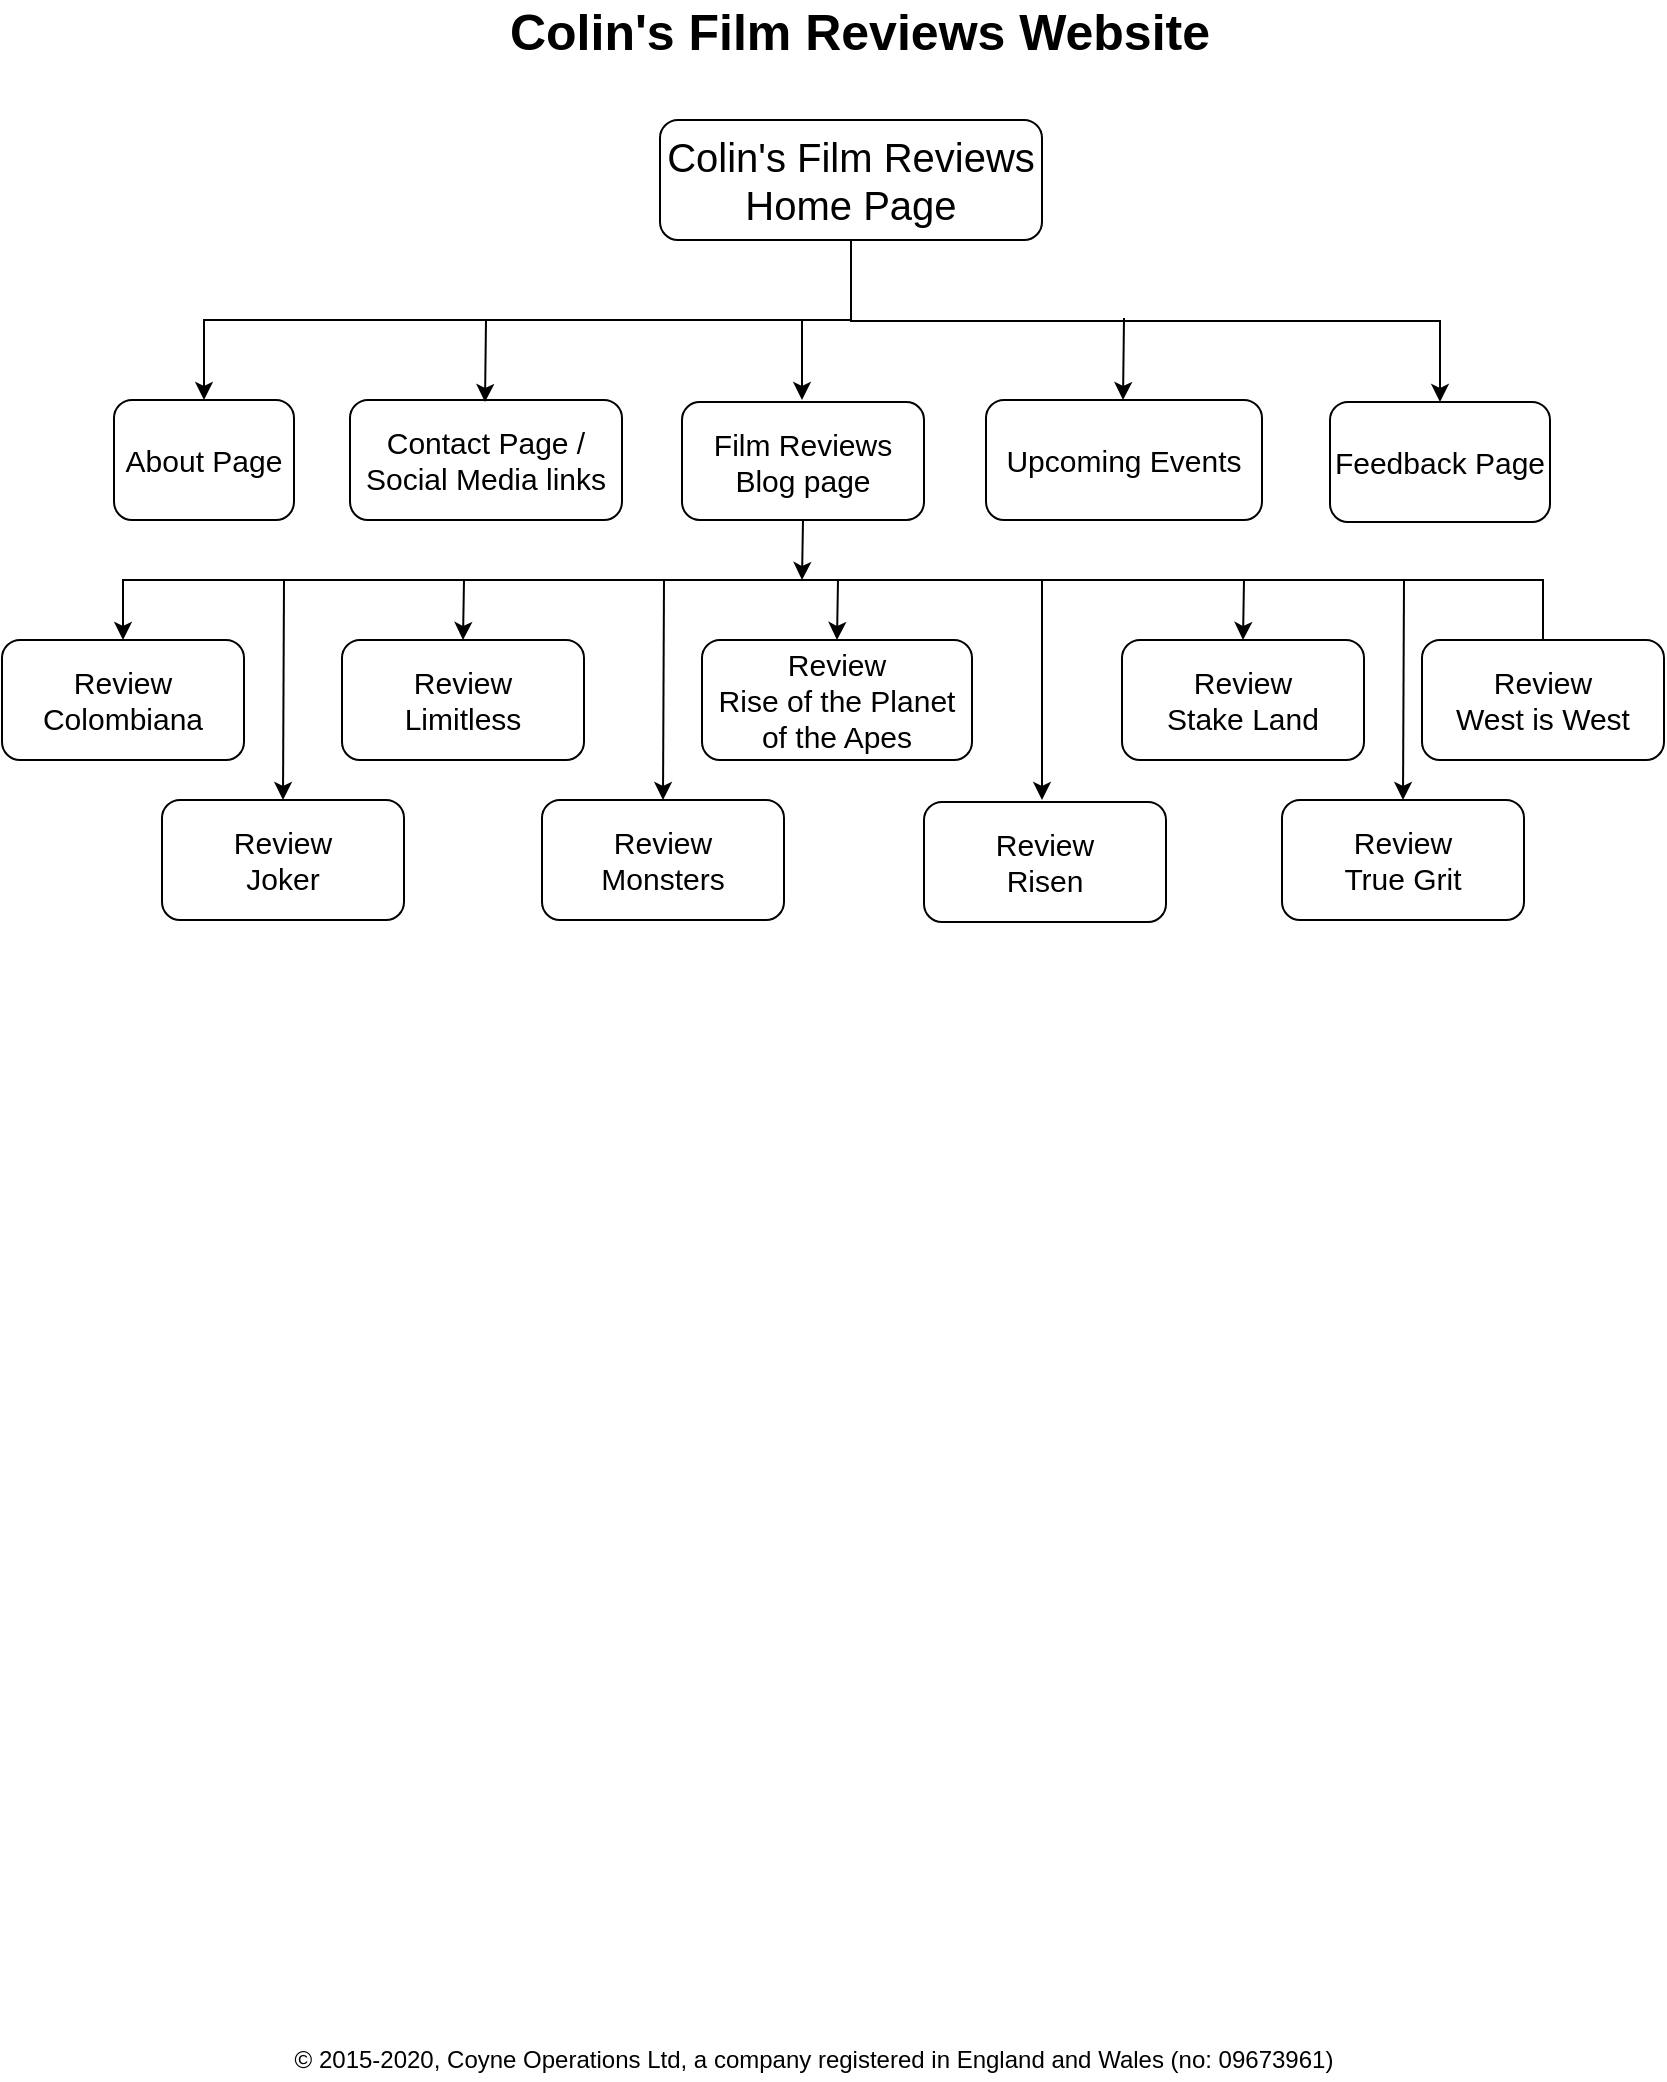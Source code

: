 <mxfile version="13.7.7" type="onedrive"><diagram id="h7ycsOdFuU-ZI8ICc-c7" name="Page-1"><mxGraphModel dx="868" dy="401" grid="1" gridSize="10" guides="1" tooltips="1" connect="1" arrows="1" fold="1" page="1" pageScale="1" pageWidth="850" pageHeight="1100" math="0" shadow="0"><root><mxCell id="0"/><mxCell id="1" parent="0"/><mxCell id="jM1cCNF8YIMR9cxY8Wc3-1" value="&lt;b&gt;Colin's Film Reviews Website&lt;/b&gt;&lt;font style=&quot;font-size: 25px&quot;&gt;&lt;b style=&quot;font-size: 25px&quot;&gt;&lt;br style=&quot;font-size: 25px&quot;&gt;&lt;/b&gt;&lt;/font&gt;" style="text;html=1;strokeColor=none;fillColor=none;align=center;verticalAlign=middle;whiteSpace=wrap;rounded=0;fontSize=25;" parent="1" vertex="1"><mxGeometry x="234" y="20" width="410" height="30" as="geometry"/></mxCell><mxCell id="ZG-vCdVhPE1TQTZIoagw-3" style="edgeStyle=orthogonalEdgeStyle;rounded=0;orthogonalLoop=1;jettySize=auto;html=1;exitX=0.5;exitY=1;exitDx=0;exitDy=0;" parent="1" source="jM1cCNF8YIMR9cxY8Wc3-2" target="jM1cCNF8YIMR9cxY8Wc3-8" edge="1"><mxGeometry relative="1" as="geometry"/></mxCell><mxCell id="ZG-vCdVhPE1TQTZIoagw-4" style="edgeStyle=orthogonalEdgeStyle;rounded=0;orthogonalLoop=1;jettySize=auto;html=1;exitX=0.5;exitY=1;exitDx=0;exitDy=0;entryX=0.5;entryY=0;entryDx=0;entryDy=0;" parent="1" source="jM1cCNF8YIMR9cxY8Wc3-2" target="jM1cCNF8YIMR9cxY8Wc3-3" edge="1"><mxGeometry relative="1" as="geometry"><Array as="points"><mxPoint x="435" y="180"/><mxPoint x="111" y="180"/></Array></mxGeometry></mxCell><mxCell id="jM1cCNF8YIMR9cxY8Wc3-2" value="Colin's Film Reviews&lt;br&gt;Home Page" style="rounded=1;whiteSpace=wrap;html=1;fontSize=20;" parent="1" vertex="1"><mxGeometry x="339" y="80" width="191" height="60" as="geometry"/></mxCell><mxCell id="jM1cCNF8YIMR9cxY8Wc3-3" value="About Page" style="rounded=1;whiteSpace=wrap;html=1;fontSize=15;" parent="1" vertex="1"><mxGeometry x="66" y="220" width="90" height="60" as="geometry"/></mxCell><mxCell id="jM1cCNF8YIMR9cxY8Wc3-4" value="Contact Page / Social Media links" style="rounded=1;whiteSpace=wrap;html=1;fontSize=15;" parent="1" vertex="1"><mxGeometry x="184" y="220" width="136" height="60" as="geometry"/></mxCell><mxCell id="c7B72gCcavv_iS03LuSe-11" style="edgeStyle=orthogonalEdgeStyle;rounded=0;orthogonalLoop=1;jettySize=auto;html=1;exitX=0.5;exitY=0;exitDx=0;exitDy=0;entryX=0.5;entryY=0;entryDx=0;entryDy=0;" parent="1" source="c7B72gCcavv_iS03LuSe-9" target="c7B72gCcavv_iS03LuSe-1" edge="1"><mxGeometry relative="1" as="geometry"><Array as="points"><mxPoint x="781" y="310"/><mxPoint x="71" y="310"/></Array></mxGeometry></mxCell><mxCell id="jM1cCNF8YIMR9cxY8Wc3-5" value="Film Reviews Blog page" style="rounded=1;whiteSpace=wrap;html=1;fontSize=15;" parent="1" vertex="1"><mxGeometry x="350" y="221" width="121" height="59" as="geometry"/></mxCell><mxCell id="jM1cCNF8YIMR9cxY8Wc3-8" value="Feedback Page" style="rounded=1;whiteSpace=wrap;html=1;fontSize=15;" parent="1" vertex="1"><mxGeometry x="674" y="221" width="110" height="60" as="geometry"/></mxCell><mxCell id="jM1cCNF8YIMR9cxY8Wc3-9" value="© 2015-2020, Coyne Operations Ltd, a company registered in England and Wales (no: 09673961)" style="text;html=1;strokeColor=none;fillColor=none;align=center;verticalAlign=middle;whiteSpace=wrap;rounded=0;" parent="1" vertex="1"><mxGeometry x="116" y="1040" width="600" height="20" as="geometry"/></mxCell><mxCell id="ZG-vCdVhPE1TQTZIoagw-1" value="Upcoming Events" style="rounded=1;whiteSpace=wrap;html=1;fontSize=15;" parent="1" vertex="1"><mxGeometry x="502" y="220" width="138" height="60" as="geometry"/></mxCell><mxCell id="ZG-vCdVhPE1TQTZIoagw-7" value="" style="endArrow=classic;html=1;" parent="1" edge="1"><mxGeometry width="50" height="50" relative="1" as="geometry"><mxPoint x="252" y="180" as="sourcePoint"/><mxPoint x="251.5" y="221" as="targetPoint"/></mxGeometry></mxCell><mxCell id="ZG-vCdVhPE1TQTZIoagw-8" value="" style="endArrow=classic;html=1;" parent="1" edge="1"><mxGeometry width="50" height="50" relative="1" as="geometry"><mxPoint x="571" y="179" as="sourcePoint"/><mxPoint x="570.5" y="220" as="targetPoint"/></mxGeometry></mxCell><mxCell id="ZG-vCdVhPE1TQTZIoagw-9" value="" style="endArrow=classic;html=1;" parent="1" edge="1"><mxGeometry width="50" height="50" relative="1" as="geometry"><mxPoint x="410" y="180" as="sourcePoint"/><mxPoint x="410" y="220" as="targetPoint"/><Array as="points"><mxPoint x="410" y="220"/></Array></mxGeometry></mxCell><mxCell id="c7B72gCcavv_iS03LuSe-1" value="Review&lt;br&gt;Colombiana" style="rounded=1;whiteSpace=wrap;html=1;fontSize=15;" parent="1" vertex="1"><mxGeometry x="10" y="340" width="121" height="60" as="geometry"/></mxCell><mxCell id="c7B72gCcavv_iS03LuSe-2" value="Review&lt;br&gt;Joker" style="rounded=1;whiteSpace=wrap;html=1;fontSize=15;" parent="1" vertex="1"><mxGeometry x="90" y="420" width="121" height="60" as="geometry"/></mxCell><mxCell id="c7B72gCcavv_iS03LuSe-3" value="Review&lt;br&gt;Limitless" style="rounded=1;whiteSpace=wrap;html=1;fontSize=15;" parent="1" vertex="1"><mxGeometry x="180" y="340" width="121" height="60" as="geometry"/></mxCell><mxCell id="c7B72gCcavv_iS03LuSe-4" value="Review&lt;br&gt;Monsters" style="rounded=1;whiteSpace=wrap;html=1;fontSize=15;" parent="1" vertex="1"><mxGeometry x="280" y="420" width="121" height="60" as="geometry"/></mxCell><mxCell id="c7B72gCcavv_iS03LuSe-5" value="Review&lt;br&gt;Rise of the Planet of the Apes" style="rounded=1;whiteSpace=wrap;html=1;fontSize=15;" parent="1" vertex="1"><mxGeometry x="360" y="340" width="135" height="60" as="geometry"/></mxCell><mxCell id="c7B72gCcavv_iS03LuSe-6" value="Review&lt;br&gt;Stake Land" style="rounded=1;whiteSpace=wrap;html=1;fontSize=15;" parent="1" vertex="1"><mxGeometry x="570" y="340" width="121" height="60" as="geometry"/></mxCell><mxCell id="c7B72gCcavv_iS03LuSe-7" value="Review&lt;br&gt;Risen" style="rounded=1;whiteSpace=wrap;html=1;fontSize=15;" parent="1" vertex="1"><mxGeometry x="471" y="421" width="121" height="60" as="geometry"/></mxCell><mxCell id="c7B72gCcavv_iS03LuSe-8" value="Review&lt;br&gt;True Grit" style="rounded=1;whiteSpace=wrap;html=1;fontSize=15;" parent="1" vertex="1"><mxGeometry x="650" y="420" width="121" height="60" as="geometry"/></mxCell><mxCell id="c7B72gCcavv_iS03LuSe-9" value="Review&lt;br&gt;West is West" style="rounded=1;whiteSpace=wrap;html=1;fontSize=15;" parent="1" vertex="1"><mxGeometry x="720" y="340" width="121" height="60" as="geometry"/></mxCell><mxCell id="c7B72gCcavv_iS03LuSe-13" value="" style="endArrow=classic;html=1;entryX=0.5;entryY=0;entryDx=0;entryDy=0;" parent="1" target="c7B72gCcavv_iS03LuSe-3" edge="1"><mxGeometry width="50" height="50" relative="1" as="geometry"><mxPoint x="241" y="310" as="sourcePoint"/><mxPoint x="262" y="190" as="targetPoint"/></mxGeometry></mxCell><mxCell id="c7B72gCcavv_iS03LuSe-15" value="" style="endArrow=classic;html=1;entryX=0.5;entryY=0;entryDx=0;entryDy=0;" parent="1" target="c7B72gCcavv_iS03LuSe-5" edge="1"><mxGeometry width="50" height="50" relative="1" as="geometry"><mxPoint x="428" y="310" as="sourcePoint"/><mxPoint x="250.5" y="350" as="targetPoint"/></mxGeometry></mxCell><mxCell id="c7B72gCcavv_iS03LuSe-16" value="" style="endArrow=classic;html=1;entryX=0.5;entryY=0;entryDx=0;entryDy=0;" parent="1" target="c7B72gCcavv_iS03LuSe-2" edge="1"><mxGeometry width="50" height="50" relative="1" as="geometry"><mxPoint x="151" y="310" as="sourcePoint"/><mxPoint x="260.5" y="360" as="targetPoint"/></mxGeometry></mxCell><mxCell id="c7B72gCcavv_iS03LuSe-17" value="" style="endArrow=classic;html=1;entryX=0.5;entryY=0;entryDx=0;entryDy=0;" parent="1" target="c7B72gCcavv_iS03LuSe-4" edge="1"><mxGeometry width="50" height="50" relative="1" as="geometry"><mxPoint x="341" y="310" as="sourcePoint"/><mxPoint x="270.5" y="370" as="targetPoint"/></mxGeometry></mxCell><mxCell id="c7B72gCcavv_iS03LuSe-18" value="" style="endArrow=classic;html=1;" parent="1" edge="1"><mxGeometry width="50" height="50" relative="1" as="geometry"><mxPoint x="530" y="310" as="sourcePoint"/><mxPoint x="530" y="420" as="targetPoint"/><Array as="points"><mxPoint x="530" y="420"/></Array></mxGeometry></mxCell><mxCell id="c7B72gCcavv_iS03LuSe-19" value="" style="endArrow=classic;html=1;entryX=0.5;entryY=0;entryDx=0;entryDy=0;" parent="1" target="c7B72gCcavv_iS03LuSe-6" edge="1"><mxGeometry width="50" height="50" relative="1" as="geometry"><mxPoint x="631" y="310" as="sourcePoint"/><mxPoint x="290.5" y="390" as="targetPoint"/></mxGeometry></mxCell><mxCell id="c7B72gCcavv_iS03LuSe-20" value="" style="endArrow=classic;html=1;entryX=0.5;entryY=0;entryDx=0;entryDy=0;" parent="1" target="c7B72gCcavv_iS03LuSe-8" edge="1"><mxGeometry width="50" height="50" relative="1" as="geometry"><mxPoint x="711" y="310" as="sourcePoint"/><mxPoint x="300.5" y="400" as="targetPoint"/></mxGeometry></mxCell><mxCell id="c7B72gCcavv_iS03LuSe-21" value="" style="endArrow=classic;html=1;exitX=0.5;exitY=1;exitDx=0;exitDy=0;" parent="1" source="jM1cCNF8YIMR9cxY8Wc3-5" edge="1"><mxGeometry width="50" height="50" relative="1" as="geometry"><mxPoint x="311" y="380" as="sourcePoint"/><mxPoint x="410" y="310" as="targetPoint"/></mxGeometry></mxCell></root></mxGraphModel></diagram></mxfile>